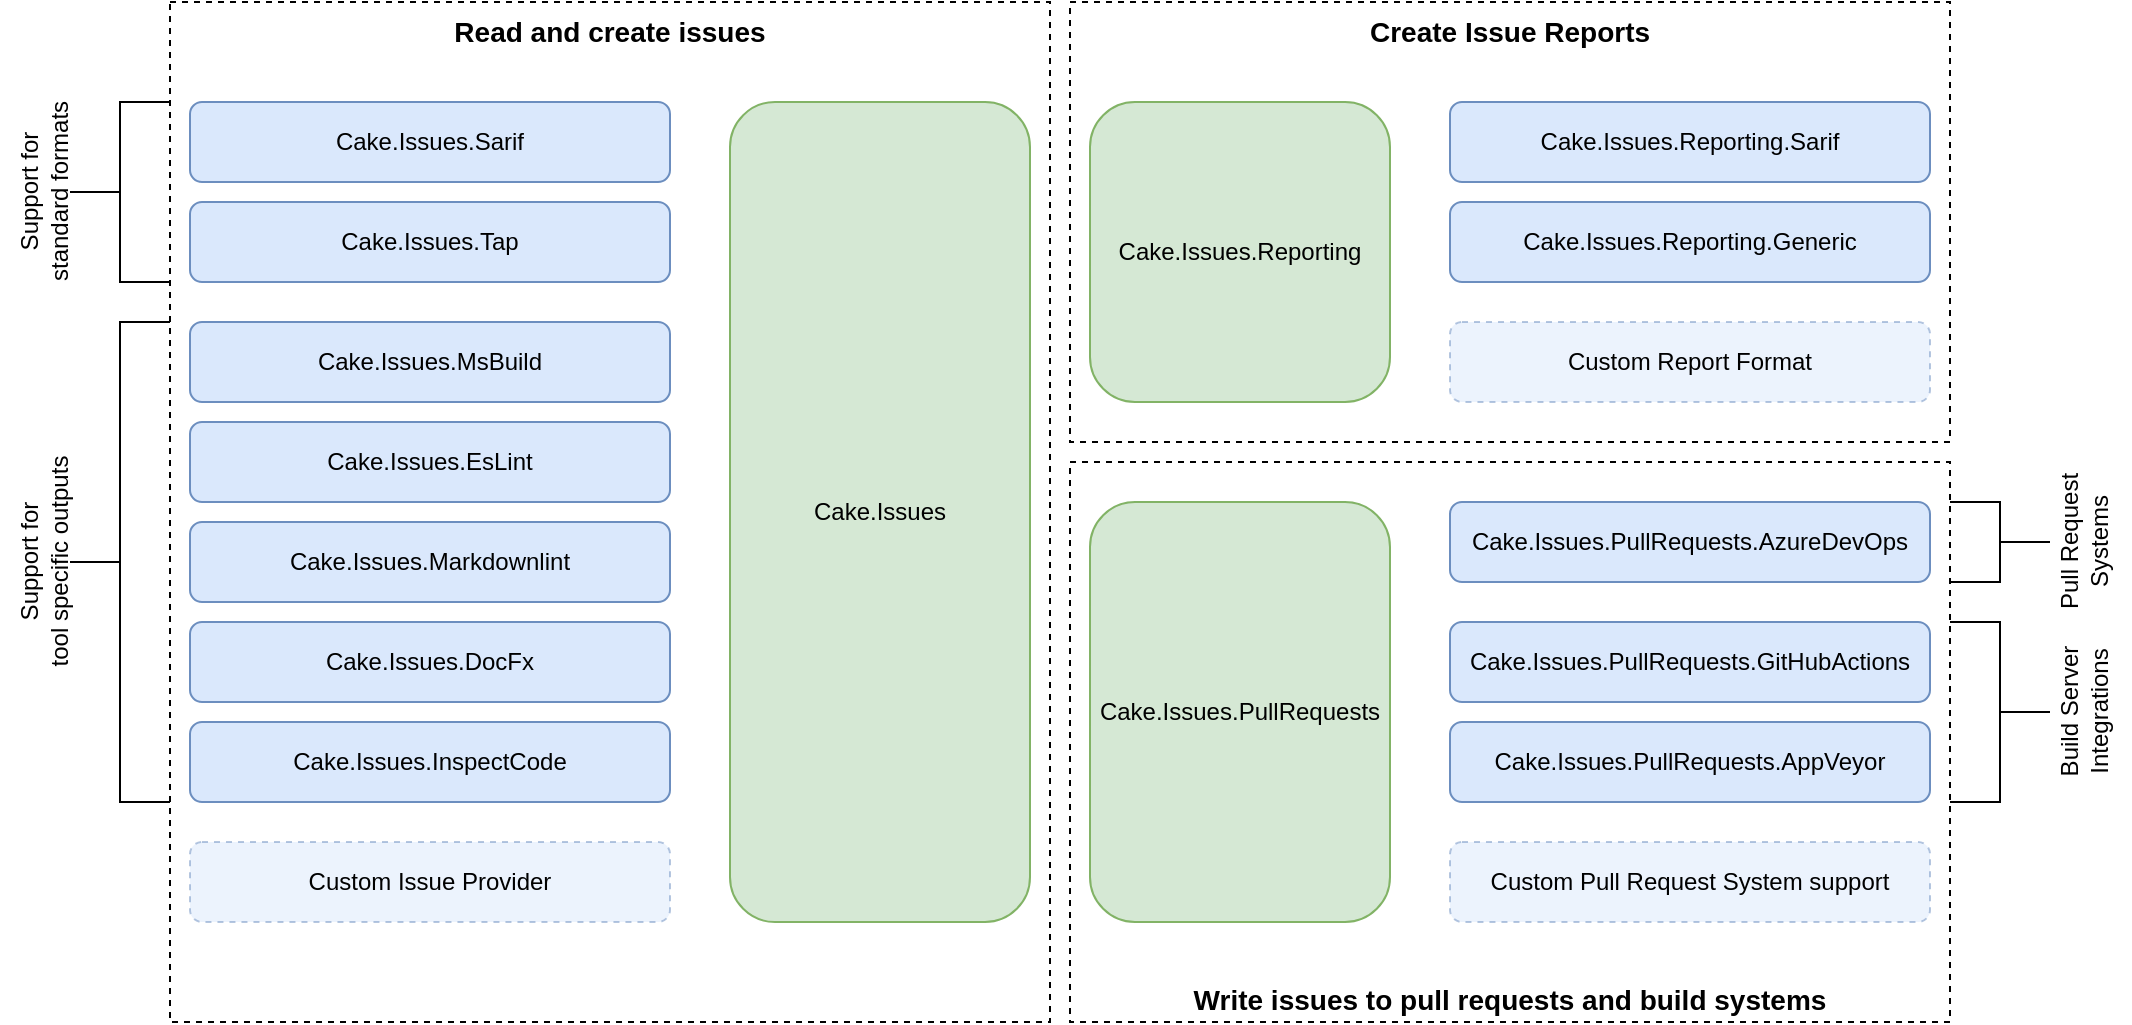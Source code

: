 <mxfile>
    <diagram id="x48AzpzQPAeCnHlTUGKE" name="Page-1">
        <mxGraphModel dx="1621" dy="573" grid="1" gridSize="10" guides="1" tooltips="1" connect="1" arrows="1" fold="1" page="1" pageScale="1" pageWidth="850" pageHeight="1100" math="0" shadow="0">
            <root>
                <mxCell id="0"/>
                <mxCell id="1" parent="0"/>
                <mxCell id="48" value="Write issues to pull requests and build systems" style="rounded=0;whiteSpace=wrap;html=1;dashed=1;verticalAlign=bottom;fontSize=14;fontStyle=1" vertex="1" parent="1">
                    <mxGeometry x="340" y="340" width="440" height="280" as="geometry"/>
                </mxCell>
                <mxCell id="47" value="Create Issue Reports" style="rounded=0;whiteSpace=wrap;html=1;dashed=1;verticalAlign=top;fontSize=14;fontStyle=1" vertex="1" parent="1">
                    <mxGeometry x="340" y="110" width="440" height="220" as="geometry"/>
                </mxCell>
                <mxCell id="46" value="Read and create issues" style="rounded=0;whiteSpace=wrap;html=1;dashed=1;verticalAlign=top;fontSize=14;fontStyle=1" parent="1" vertex="1">
                    <mxGeometry x="-110" y="110" width="440" height="510" as="geometry"/>
                </mxCell>
                <mxCell id="5" value="Cake.Issues" style="rounded=1;whiteSpace=wrap;html=1;fillColor=#d5e8d4;strokeColor=#82b366;" parent="1" vertex="1">
                    <mxGeometry x="170" y="160" width="150" height="410" as="geometry"/>
                </mxCell>
                <mxCell id="6" value="Cake.Issues.Reporting" style="rounded=1;whiteSpace=wrap;html=1;fillColor=#d5e8d4;strokeColor=#82b366;" parent="1" vertex="1">
                    <mxGeometry x="350" y="160" width="150" height="150" as="geometry"/>
                </mxCell>
                <mxCell id="7" value="Cake.Issues.PullRequests" style="rounded=1;whiteSpace=wrap;html=1;fillColor=#d5e8d4;strokeColor=#82b366;" parent="1" vertex="1">
                    <mxGeometry x="350" y="360" width="150" height="210" as="geometry"/>
                </mxCell>
                <mxCell id="8" value="Cake.Issues.MsBuild" style="rounded=1;whiteSpace=wrap;html=1;fillColor=#dae8fc;strokeColor=#6c8ebf;" parent="1" vertex="1">
                    <mxGeometry x="-100" y="270" width="240" height="40" as="geometry"/>
                </mxCell>
                <mxCell id="9" value="Cake.Issues.InspectCode" style="rounded=1;whiteSpace=wrap;html=1;fillColor=#dae8fc;strokeColor=#6c8ebf;" parent="1" vertex="1">
                    <mxGeometry x="-100" y="470" width="240" height="40" as="geometry"/>
                </mxCell>
                <mxCell id="10" value="Cake.Issues.EsLint" style="rounded=1;whiteSpace=wrap;html=1;fillColor=#dae8fc;strokeColor=#6c8ebf;" parent="1" vertex="1">
                    <mxGeometry x="-100" y="320" width="240" height="40" as="geometry"/>
                </mxCell>
                <mxCell id="11" value="Cake.Issues.Markdownlint" style="rounded=1;whiteSpace=wrap;html=1;fillColor=#dae8fc;strokeColor=#6c8ebf;" parent="1" vertex="1">
                    <mxGeometry x="-100" y="370" width="240" height="40" as="geometry"/>
                </mxCell>
                <mxCell id="12" value="Cake.Issues.DocFx" style="rounded=1;whiteSpace=wrap;html=1;fillColor=#dae8fc;strokeColor=#6c8ebf;" parent="1" vertex="1">
                    <mxGeometry x="-100" y="420" width="240" height="40" as="geometry"/>
                </mxCell>
                <mxCell id="13" value="Custom Issue Provider" style="rounded=1;whiteSpace=wrap;html=1;fillColor=#dae8fc;strokeColor=#6c8ebf;glass=0;shadow=0;opacity=50;dashed=1;" parent="1" vertex="1">
                    <mxGeometry x="-100" y="530" width="240" height="40" as="geometry"/>
                </mxCell>
                <mxCell id="14" value="Cake.Issues.Reporting.Sarif" style="rounded=1;whiteSpace=wrap;html=1;fillColor=#dae8fc;strokeColor=#6c8ebf;" parent="1" vertex="1">
                    <mxGeometry x="530" y="160" width="240" height="40" as="geometry"/>
                </mxCell>
                <mxCell id="15" value="Custom Report Format" style="rounded=1;whiteSpace=wrap;html=1;fillColor=#dae8fc;strokeColor=#6c8ebf;glass=0;shadow=0;opacity=50;dashed=1;" parent="1" vertex="1">
                    <mxGeometry x="530" y="270" width="240" height="40" as="geometry"/>
                </mxCell>
                <mxCell id="16" value="Cake.Issues.PullRequests.AzureDevOps" style="rounded=1;whiteSpace=wrap;html=1;fillColor=#dae8fc;strokeColor=#6c8ebf;" parent="1" vertex="1">
                    <mxGeometry x="530" y="360" width="240" height="40" as="geometry"/>
                </mxCell>
                <mxCell id="17" value="Cake.Issues.PullRequests.GitHubActions" style="rounded=1;whiteSpace=wrap;html=1;fillColor=#dae8fc;strokeColor=#6c8ebf;" parent="1" vertex="1">
                    <mxGeometry x="530" y="420" width="240" height="40" as="geometry"/>
                </mxCell>
                <mxCell id="18" value="Custom Pull Request System support" style="rounded=1;whiteSpace=wrap;html=1;fillColor=#dae8fc;strokeColor=#6c8ebf;glass=0;shadow=0;opacity=50;dashed=1;" parent="1" vertex="1">
                    <mxGeometry x="530" y="530" width="240" height="40" as="geometry"/>
                </mxCell>
                <mxCell id="25" value="Cake.Issues.Sarif" style="rounded=1;whiteSpace=wrap;html=1;fillColor=#dae8fc;strokeColor=#6c8ebf;" parent="1" vertex="1">
                    <mxGeometry x="-100" y="160" width="240" height="40" as="geometry"/>
                </mxCell>
                <mxCell id="26" value="Cake.Issues.Tap" style="rounded=1;whiteSpace=wrap;html=1;fillColor=#dae8fc;strokeColor=#6c8ebf;" parent="1" vertex="1">
                    <mxGeometry x="-100" y="210" width="240" height="40" as="geometry"/>
                </mxCell>
                <mxCell id="28" value="Cake.Issues.Reporting.Generic" style="rounded=1;whiteSpace=wrap;html=1;fillColor=#dae8fc;strokeColor=#6c8ebf;" parent="1" vertex="1">
                    <mxGeometry x="530" y="210" width="240" height="40" as="geometry"/>
                </mxCell>
                <mxCell id="29" value="Cake.Issues.PullRequests.AppVeyor" style="rounded=1;whiteSpace=wrap;html=1;fillColor=#dae8fc;strokeColor=#6c8ebf;" parent="1" vertex="1">
                    <mxGeometry x="530" y="470" width="240" height="40" as="geometry"/>
                </mxCell>
                <mxCell id="30" value="" style="strokeWidth=1;html=1;shape=mxgraph.flowchart.annotation_2;align=left;labelPosition=right;pointerEvents=1;" parent="1" vertex="1">
                    <mxGeometry x="-160" y="160" width="50" height="90" as="geometry"/>
                </mxCell>
                <mxCell id="31" value="standard formats" style="text;html=1;align=center;verticalAlign=middle;resizable=0;points=[];autosize=1;strokeColor=none;fillColor=none;rotation=270;" parent="1" vertex="1">
                    <mxGeometry x="-220" y="190" width="110" height="30" as="geometry"/>
                </mxCell>
                <mxCell id="32" value="" style="strokeWidth=1;html=1;shape=mxgraph.flowchart.annotation_2;align=left;labelPosition=right;pointerEvents=1;" parent="1" vertex="1">
                    <mxGeometry x="-160" y="270" width="50" height="240" as="geometry"/>
                </mxCell>
                <mxCell id="33" value="tool specific outputs" style="text;html=1;align=center;verticalAlign=middle;resizable=0;points=[];autosize=1;strokeColor=none;fillColor=none;rotation=270;" parent="1" vertex="1">
                    <mxGeometry x="-230" y="375" width="130" height="30" as="geometry"/>
                </mxCell>
                <mxCell id="37" value="" style="strokeWidth=1;html=1;shape=mxgraph.flowchart.annotation_2;align=left;labelPosition=right;pointerEvents=1;rotation=-180;" parent="1" vertex="1">
                    <mxGeometry x="780" y="360" width="50" height="40" as="geometry"/>
                </mxCell>
                <mxCell id="38" value="" style="strokeWidth=1;html=1;shape=mxgraph.flowchart.annotation_2;align=left;labelPosition=right;pointerEvents=1;rotation=-180;" parent="1" vertex="1">
                    <mxGeometry x="780" y="420" width="50" height="90" as="geometry"/>
                </mxCell>
                <mxCell id="39" value="Support for" style="text;html=1;align=center;verticalAlign=middle;resizable=0;points=[];autosize=1;strokeColor=none;fillColor=none;rotation=270;" parent="1" vertex="1">
                    <mxGeometry x="-220" y="375" width="80" height="30" as="geometry"/>
                </mxCell>
                <mxCell id="40" value="Support for" style="text;html=1;align=center;verticalAlign=middle;resizable=0;points=[];autosize=1;strokeColor=none;fillColor=none;rotation=270;" parent="1" vertex="1">
                    <mxGeometry x="-220" y="190" width="80" height="30" as="geometry"/>
                </mxCell>
                <mxCell id="41" value="Pull Request" style="text;html=1;align=center;verticalAlign=middle;resizable=0;points=[];autosize=1;strokeColor=none;fillColor=none;rotation=270;" parent="1" vertex="1">
                    <mxGeometry x="795" y="365" width="90" height="30" as="geometry"/>
                </mxCell>
                <mxCell id="42" value="Systems" style="text;html=1;align=center;verticalAlign=middle;resizable=0;points=[];autosize=1;strokeColor=none;fillColor=none;rotation=270;" parent="1" vertex="1">
                    <mxGeometry x="820" y="365" width="70" height="30" as="geometry"/>
                </mxCell>
                <mxCell id="43" value="Build Server" style="text;html=1;align=center;verticalAlign=middle;resizable=0;points=[];autosize=1;strokeColor=none;fillColor=none;rotation=270;" parent="1" vertex="1">
                    <mxGeometry x="795" y="450" width="90" height="30" as="geometry"/>
                </mxCell>
                <mxCell id="44" value="Integrations" style="text;html=1;align=center;verticalAlign=middle;resizable=0;points=[];autosize=1;strokeColor=none;fillColor=none;rotation=270;" parent="1" vertex="1">
                    <mxGeometry x="810" y="450" width="90" height="30" as="geometry"/>
                </mxCell>
            </root>
        </mxGraphModel>
    </diagram>
</mxfile>